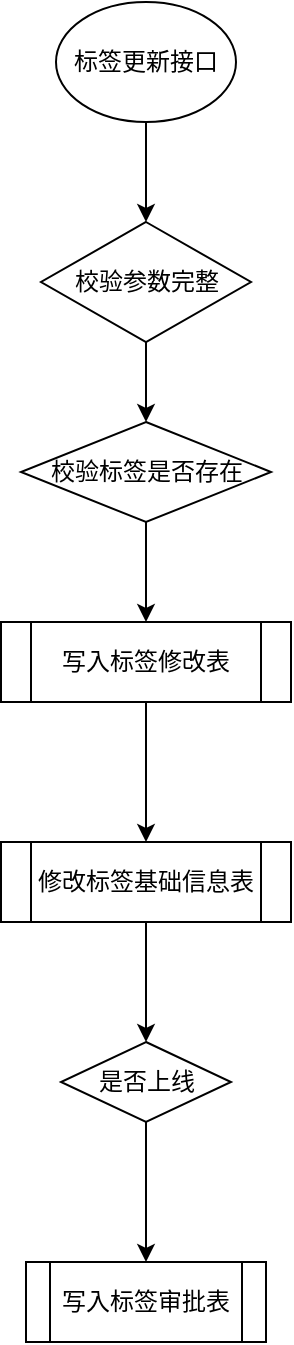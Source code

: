 <mxfile version="24.8.0">
  <diagram name="第 1 页" id="qC2b2G2Op4qDPdREftL7">
    <mxGraphModel dx="1026" dy="650" grid="1" gridSize="10" guides="1" tooltips="1" connect="1" arrows="1" fold="1" page="1" pageScale="1" pageWidth="827" pageHeight="1169" math="0" shadow="0">
      <root>
        <mxCell id="0" />
        <mxCell id="1" parent="0" />
        <mxCell id="Cb99nYj2VXqeTvQXyxzO-3" value="" style="edgeStyle=orthogonalEdgeStyle;rounded=0;orthogonalLoop=1;jettySize=auto;html=1;" edge="1" parent="1" source="Cb99nYj2VXqeTvQXyxzO-1" target="Cb99nYj2VXqeTvQXyxzO-2">
          <mxGeometry relative="1" as="geometry" />
        </mxCell>
        <mxCell id="Cb99nYj2VXqeTvQXyxzO-1" value="标签更新接口" style="ellipse;whiteSpace=wrap;html=1;" vertex="1" parent="1">
          <mxGeometry x="260" y="110" width="90" height="60" as="geometry" />
        </mxCell>
        <mxCell id="Cb99nYj2VXqeTvQXyxzO-5" value="" style="edgeStyle=orthogonalEdgeStyle;rounded=0;orthogonalLoop=1;jettySize=auto;html=1;" edge="1" parent="1" source="Cb99nYj2VXqeTvQXyxzO-2" target="Cb99nYj2VXqeTvQXyxzO-4">
          <mxGeometry relative="1" as="geometry" />
        </mxCell>
        <mxCell id="Cb99nYj2VXqeTvQXyxzO-2" value="校验参数完整" style="rhombus;whiteSpace=wrap;html=1;" vertex="1" parent="1">
          <mxGeometry x="252.5" y="220" width="105" height="60" as="geometry" />
        </mxCell>
        <mxCell id="Cb99nYj2VXqeTvQXyxzO-9" value="" style="edgeStyle=orthogonalEdgeStyle;rounded=0;orthogonalLoop=1;jettySize=auto;html=1;" edge="1" parent="1" source="Cb99nYj2VXqeTvQXyxzO-4">
          <mxGeometry relative="1" as="geometry">
            <mxPoint x="305" y="420" as="targetPoint" />
          </mxGeometry>
        </mxCell>
        <mxCell id="Cb99nYj2VXqeTvQXyxzO-4" value="校验标签是否存在" style="rhombus;whiteSpace=wrap;html=1;" vertex="1" parent="1">
          <mxGeometry x="242.5" y="320" width="125" height="50" as="geometry" />
        </mxCell>
        <mxCell id="Cb99nYj2VXqeTvQXyxzO-22" value="" style="edgeStyle=orthogonalEdgeStyle;rounded=0;orthogonalLoop=1;jettySize=auto;html=1;" edge="1" parent="1" source="Cb99nYj2VXqeTvQXyxzO-14" target="Cb99nYj2VXqeTvQXyxzO-21">
          <mxGeometry relative="1" as="geometry" />
        </mxCell>
        <mxCell id="Cb99nYj2VXqeTvQXyxzO-14" value="写入标签修改表" style="shape=process;whiteSpace=wrap;html=1;backgroundOutline=1;" vertex="1" parent="1">
          <mxGeometry x="232.5" y="420" width="145" height="40" as="geometry" />
        </mxCell>
        <mxCell id="Cb99nYj2VXqeTvQXyxzO-20" value="" style="edgeStyle=orthogonalEdgeStyle;rounded=0;orthogonalLoop=1;jettySize=auto;html=1;" edge="1" parent="1" source="Cb99nYj2VXqeTvQXyxzO-17" target="Cb99nYj2VXqeTvQXyxzO-19">
          <mxGeometry relative="1" as="geometry" />
        </mxCell>
        <mxCell id="Cb99nYj2VXqeTvQXyxzO-17" value="是否上线" style="rhombus;whiteSpace=wrap;html=1;" vertex="1" parent="1">
          <mxGeometry x="262.5" y="630" width="85" height="40" as="geometry" />
        </mxCell>
        <mxCell id="Cb99nYj2VXqeTvQXyxzO-19" value="写入标签审批表" style="shape=process;whiteSpace=wrap;html=1;backgroundOutline=1;" vertex="1" parent="1">
          <mxGeometry x="245" y="740" width="120" height="40" as="geometry" />
        </mxCell>
        <mxCell id="Cb99nYj2VXqeTvQXyxzO-23" value="" style="edgeStyle=orthogonalEdgeStyle;rounded=0;orthogonalLoop=1;jettySize=auto;html=1;" edge="1" parent="1" source="Cb99nYj2VXqeTvQXyxzO-21" target="Cb99nYj2VXqeTvQXyxzO-17">
          <mxGeometry relative="1" as="geometry" />
        </mxCell>
        <mxCell id="Cb99nYj2VXqeTvQXyxzO-21" value="修改标签基础信息表" style="shape=process;whiteSpace=wrap;html=1;backgroundOutline=1;" vertex="1" parent="1">
          <mxGeometry x="232.5" y="530" width="145" height="40" as="geometry" />
        </mxCell>
      </root>
    </mxGraphModel>
  </diagram>
</mxfile>
